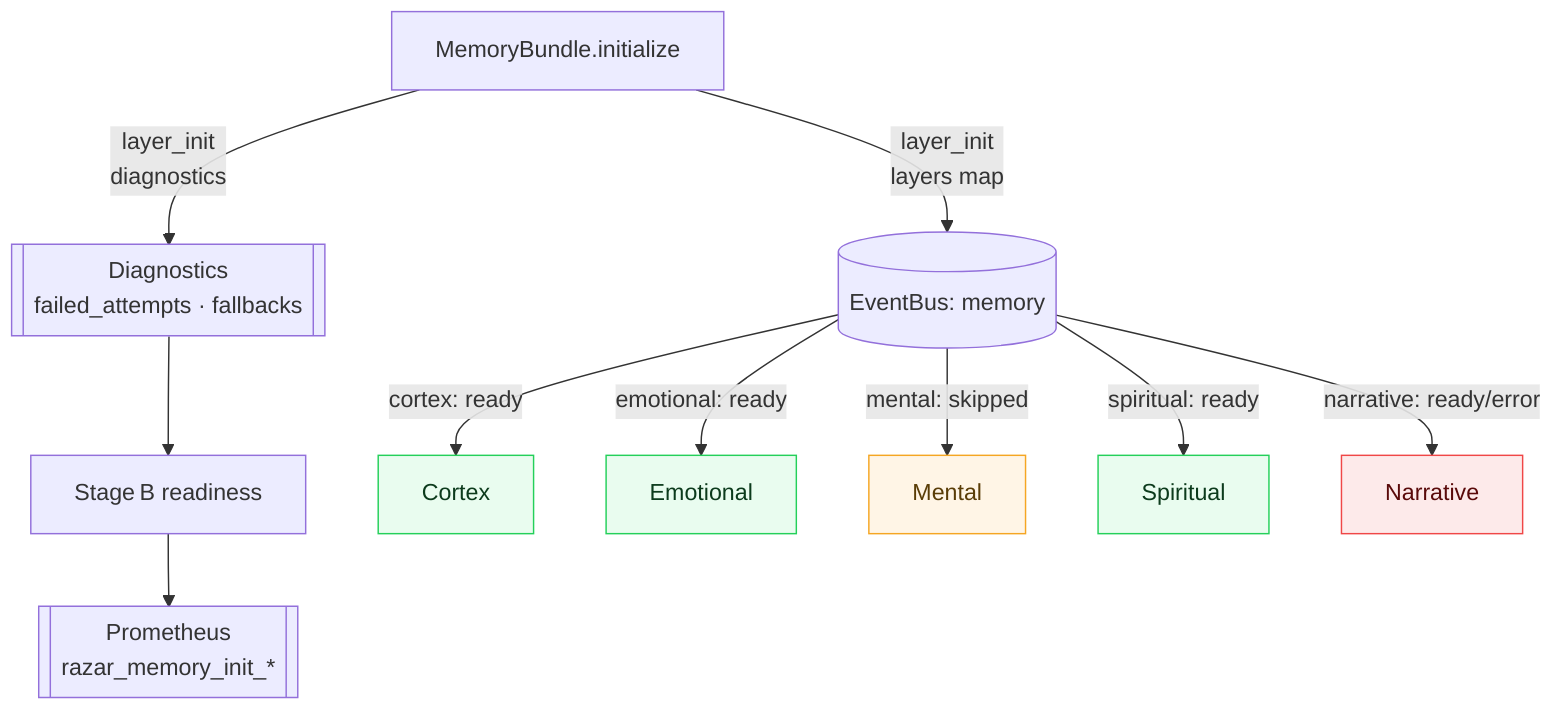%% Layer initialization broadcast diagram
%% Version: v1.2.0
%% Last updated: 2025-10-09
graph TD
    MB[MemoryBundle.initialize]
    MB -->|layer_init<br/>layers map| EB[(EventBus: memory)]
    MB -->|layer_init<br/>diagnostics| Diagnostics[[Diagnostics<br/>failed_attempts · fallbacks]]
    Diagnostics --> StageB[Stage B readiness]
    StageB --> Gauges[[Prometheus<br/>razar_memory_init_*]]
    EB -->|cortex: ready| Cortex[Cortex]
    EB -->|emotional: ready| Emotional[Emotional]
    EB -->|mental: skipped| Mental[Mental]
    EB -->|spiritual: ready| Spiritual[Spiritual]
    EB -->|narrative: ready/error| Narrative[Narrative]
    classDef ready stroke:#24d05a,fill:#e9fcef,color:#0c3b1c;
    classDef skipped stroke:#f5a623,fill:#fff5e6,color:#5a3d07;
    classDef error stroke:#f04747,fill:#fdeaea,color:#5a0a0a;
    class Cortex,Emotional,Spiritual ready;
    class Mental skipped;
    class Narrative error;